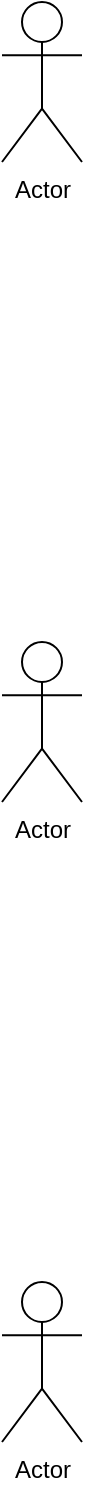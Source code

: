 <mxfile version="22.1.21" type="github">
  <diagram name="Strona-1" id="RPpEDkoEVR56GqNdBBPE">
    <mxGraphModel dx="1438" dy="801" grid="1" gridSize="10" guides="1" tooltips="1" connect="1" arrows="1" fold="1" page="1" pageScale="1" pageWidth="827" pageHeight="1169" math="0" shadow="0">
      <root>
        <mxCell id="0" />
        <mxCell id="1" parent="0" />
        <mxCell id="tYwzQxH_YyHlItZbarXa-1" value="Actor" style="shape=umlActor;verticalLabelPosition=bottom;verticalAlign=top;html=1;outlineConnect=0;" vertex="1" parent="1">
          <mxGeometry x="40" y="40" width="40" height="80" as="geometry" />
        </mxCell>
        <mxCell id="tYwzQxH_YyHlItZbarXa-2" value="Actor" style="shape=umlActor;verticalLabelPosition=bottom;verticalAlign=top;html=1;outlineConnect=0;" vertex="1" parent="1">
          <mxGeometry x="40" y="360" width="40" height="80" as="geometry" />
        </mxCell>
        <mxCell id="tYwzQxH_YyHlItZbarXa-3" value="Actor" style="shape=umlActor;verticalLabelPosition=bottom;verticalAlign=top;html=1;outlineConnect=0;" vertex="1" parent="1">
          <mxGeometry x="40" y="680" width="40" height="80" as="geometry" />
        </mxCell>
      </root>
    </mxGraphModel>
  </diagram>
</mxfile>
